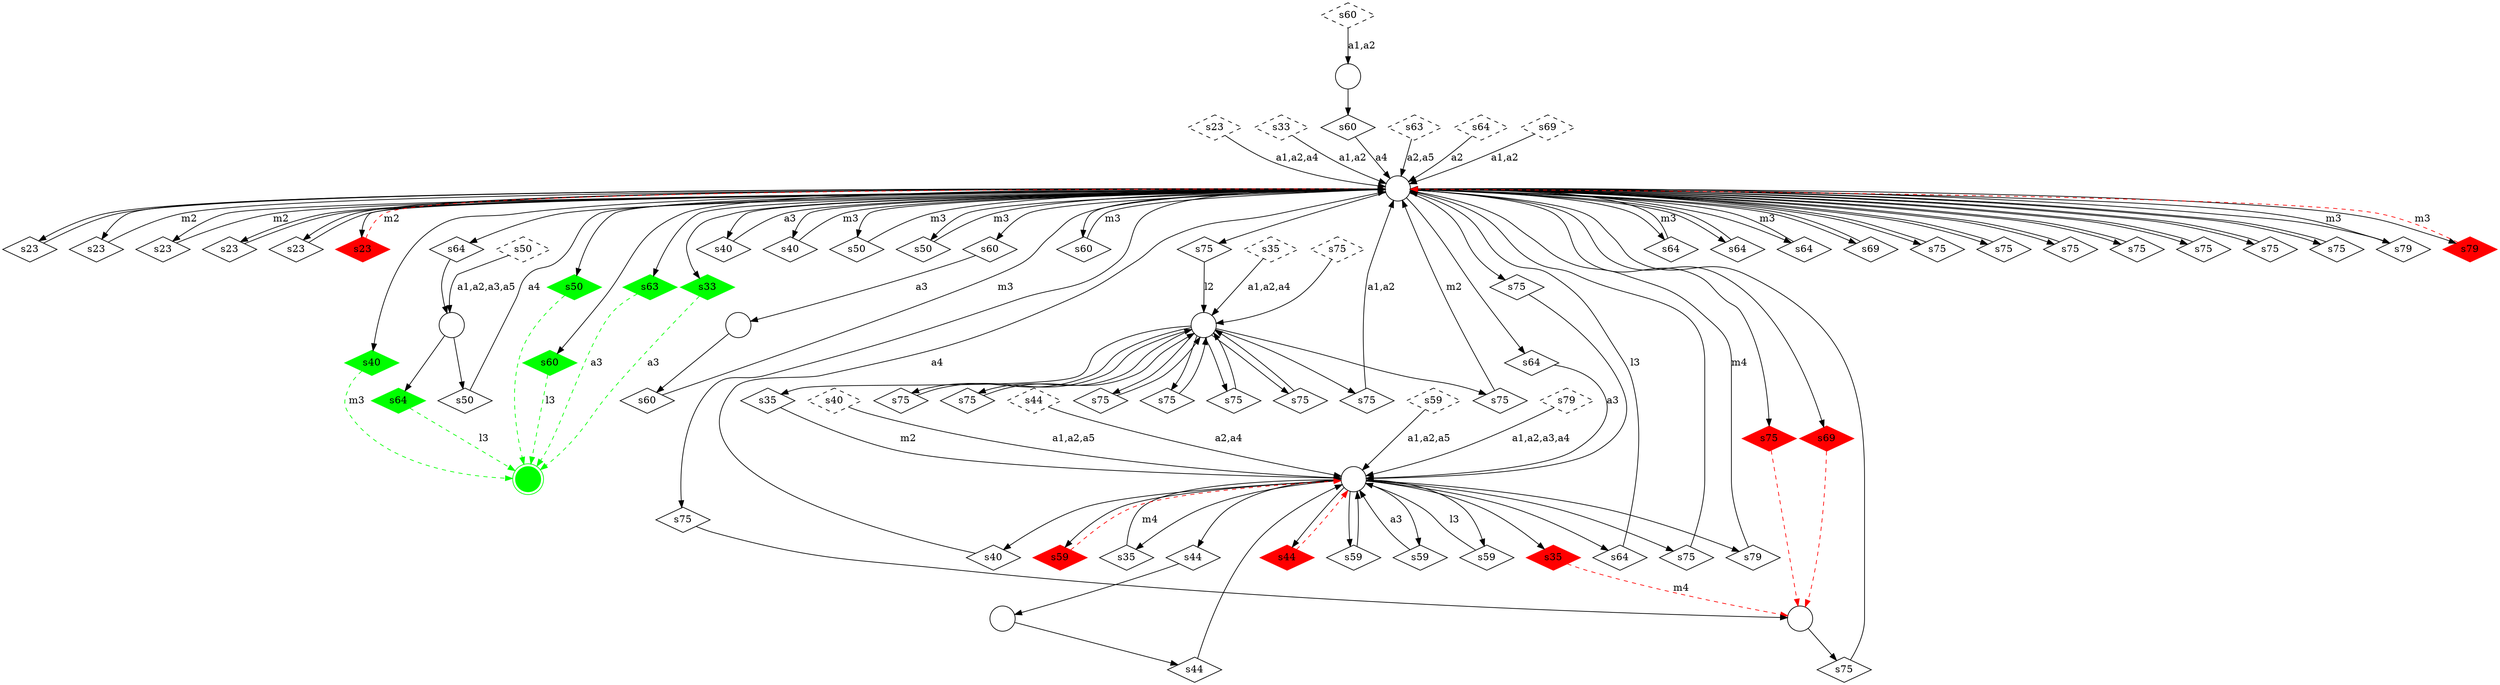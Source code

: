 digraph G {
  m1 [shape=circle,  label=""];
  m4 [shape=circle,  label=""];
  m3 [shape=circle,  label=""];
  m8 [shape=circle,  label=""];
  m5 [shape=circle,  label=""];
  m0 [shape=circle,  label=""];
  m6 [shape=circle,  label=""];
  m7 [shape=doublecircle, color = "green", style = "filled", label=""];
  m2 [shape=circle,  label=""];
  u_s23_0 [shape=diamond, style = "dashed", label="s23"];
  u_s23_1 [shape=diamond,  label="s23"];
  u_s23_2 [shape=diamond,  label="s23"];
  u_s23_3 [shape=diamond,  label="s23"];
  u_s23_4 [shape=diamond,  label="s23"];
  u_s23_5 [shape=diamond,  label="s23"];
  u_s23_6 [shape=diamond, color = "red", style = "filled", label="s23"];
  u_s33_0 [shape=diamond, style = "dashed", label="s33"];
  u_s33_1 [shape=diamond, color = "green", style = "filled", label="s33"];
  u_s35_0 [shape=diamond, style = "dashed", label="s35"];
  u_s35_1 [shape=diamond,  label="s35"];
  u_s35_2 [shape=diamond,  label="s35"];
  u_s35_3 [shape=diamond, color = "red", style = "filled", label="s35"];
  u_s40_0 [shape=diamond, style = "dashed", label="s40"];
  u_s40_1 [shape=diamond,  label="s40"];
  u_s40_2 [shape=diamond,  label="s40"];
  u_s40_3 [shape=diamond,  label="s40"];
  u_s40_4 [shape=diamond, color = "green", style = "filled", label="s40"];
  u_s44_0 [shape=diamond, style = "dashed", label="s44"];
  u_s44_1 [shape=diamond,  label="s44"];
  u_s44_2 [shape=diamond,  label="s44"];
  u_s44_3 [shape=diamond, color = "red", style = "filled", label="s44"];
  u_s50_0 [shape=diamond, style = "dashed", label="s50"];
  u_s50_1 [shape=diamond,  label="s50"];
  u_s50_2 [shape=diamond,  label="s50"];
  u_s50_3 [shape=diamond,  label="s50"];
  u_s50_4 [shape=diamond, color = "green", style = "filled", label="s50"];
  u_s59_0 [shape=diamond, style = "dashed", label="s59"];
  u_s59_1 [shape=diamond,  label="s59"];
  u_s59_2 [shape=diamond,  label="s59"];
  u_s59_3 [shape=diamond,  label="s59"];
  u_s59_4 [shape=diamond, color = "red", style = "filled", label="s59"];
  u_s60_0 [shape=diamond, style = "dashed", label="s60"];
  u_s60_1 [shape=diamond,  label="s60"];
  u_s60_2 [shape=diamond,  label="s60"];
  u_s60_3 [shape=diamond,  label="s60"];
  u_s60_4 [shape=diamond,  label="s60"];
  u_s60_5 [shape=diamond, color = "green", style = "filled", label="s60"];
  u_s63_0 [shape=diamond, style = "dashed", label="s63"];
  u_s63_1 [shape=diamond, color = "green", style = "filled", label="s63"];
  u_s64_0 [shape=diamond, style = "dashed", label="s64"];
  u_s64_1 [shape=diamond,  label="s64"];
  u_s64_2 [shape=diamond,  label="s64"];
  u_s64_3 [shape=diamond,  label="s64"];
  u_s64_4 [shape=diamond,  label="s64"];
  u_s64_5 [shape=diamond,  label="s64"];
  u_s64_6 [shape=diamond,  label="s64"];
  u_s64_7 [shape=diamond, color = "green", style = "filled", label="s64"];
  u_s69_0 [shape=diamond, style = "dashed", label="s69"];
  u_s69_1 [shape=diamond,  label="s69"];
  u_s69_2 [shape=diamond, color = "red", style = "filled", label="s69"];
  u_s75_0 [shape=diamond, style = "dashed", label="s75"];
  u_s75_1 [shape=diamond,  label="s75"];
  u_s75_2 [shape=diamond,  label="s75"];
  u_s75_3 [shape=diamond,  label="s75"];
  u_s75_4 [shape=diamond,  label="s75"];
  u_s75_5 [shape=diamond,  label="s75"];
  u_s75_6 [shape=diamond,  label="s75"];
  u_s75_7 [shape=diamond,  label="s75"];
  u_s75_8 [shape=diamond,  label="s75"];
  u_s75_9 [shape=diamond,  label="s75"];
  u_s75_10 [shape=diamond,  label="s75"];
  u_s75_11 [shape=diamond,  label="s75"];
  u_s75_12 [shape=diamond,  label="s75"];
  u_s75_13 [shape=diamond,  label="s75"];
  u_s75_14 [shape=diamond,  label="s75"];
  u_s75_15 [shape=diamond,  label="s75"];
  u_s75_16 [shape=diamond,  label="s75"];
  u_s75_17 [shape=diamond,  label="s75"];
  u_s75_18 [shape=diamond,  label="s75"];
  u_s75_19 [shape=diamond,  label="s75"];
  u_s75_20 [shape=diamond,  label="s75"];
  u_s75_21 [shape=diamond, color = "red", style = "filled", label="s75"];
  u_s79_0 [shape=diamond, style = "dashed", label="s79"];
  u_s79_1 [shape=diamond,  label="s79"];
  u_s79_2 [shape=diamond,  label="s79"];
  u_s79_3 [shape=diamond, color = "red", style = "filled", label="s79"];
  u_s23_0 -> m1 [label="a1,a2,a4" ];
  m1 -> u_s23_1 [label="" ];
  u_s23_1 -> m1 [label="" ];
  m1 -> u_s23_2 [label="" ];
  u_s23_2 -> m1 [label="m2" ];
  m1 -> u_s23_3 [label="" ];
  u_s23_3 -> m1 [label="m2" ];
  m1 -> u_s23_4 [label="" ];
  u_s23_4 -> m1 [label="" ];
  m1 -> u_s23_5 [label="" ];
  u_s23_5 -> m1 [label="" ];
  m1 -> u_s23_6 [label="" ];
  u_s23_6 -> m1 [label="m2" , color = "red", style = "dashed"];
  u_s33_0 -> m1 [label="a1,a2" ];
  m1 -> u_s33_1 [label="" ];
  u_s33_1 -> m7 [label="a3" , color = "green", style = "dashed"];
  u_s35_0 -> m8 [label="a1,a2,a4" ];
  m8 -> u_s35_1 [label="" ];
  u_s35_1 -> m3 [label="m2" ];
  m3 -> u_s35_2 [label="" ];
  u_s35_2 -> m3 [label="m4" ];
  m3 -> u_s35_3 [label="" ];
  u_s35_3 -> m5 [label="m4" , color = "red", style = "dashed"];
  u_s40_0 -> m3 [label="a1,a2,a5" ];
  m3 -> u_s40_1 [label="" ];
  u_s40_1 -> m1 [label="a4" ];
  m1 -> u_s40_2 [label="" ];
  u_s40_2 -> m1 [label="a3" ];
  m1 -> u_s40_3 [label="" ];
  u_s40_3 -> m1 [label="m3" ];
  m1 -> u_s40_4 [label="" ];
  u_s40_4 -> m7 [label="m3" , color = "green", style = "dashed"];
  u_s44_0 -> m3 [label="a2,a4" ];
  m3 -> u_s44_1 [label="" ];
  u_s44_1 -> m2 [label="" ];
  m2 -> u_s44_2 [label="" ];
  u_s44_2 -> m3 [label="" ];
  m3 -> u_s44_3 [label="" ];
  u_s44_3 -> m3 [label="" , color = "red", style = "dashed"];
  u_s50_0 -> m0 [label="a1,a2,a3,a5" ];
  m0 -> u_s50_1 [label="" ];
  u_s50_1 -> m1 [label="a4" ];
  m1 -> u_s50_2 [label="" ];
  u_s50_2 -> m1 [label="m3" ];
  m1 -> u_s50_3 [label="" ];
  u_s50_3 -> m1 [label="m3" ];
  m1 -> u_s50_4 [label="" ];
  u_s50_4 -> m7 [label="" , color = "green", style = "dashed"];
  u_s59_0 -> m3 [label="a1,a2,a5" ];
  m3 -> u_s59_1 [label="" ];
  u_s59_1 -> m3 [label="" ];
  m3 -> u_s59_2 [label="" ];
  u_s59_2 -> m3 [label="a3" ];
  m3 -> u_s59_3 [label="" ];
  u_s59_3 -> m3 [label="l3" ];
  m3 -> u_s59_4 [label="" ];
  u_s59_4 -> m3 [label="" , color = "red", style = "dashed"];
  u_s60_0 -> m4 [label="a1,a2" ];
  m4 -> u_s60_1 [label="" ];
  u_s60_1 -> m1 [label="a4" ];
  m1 -> u_s60_2 [label="" ];
  u_s60_2 -> m6 [label="a3" ];
  m6 -> u_s60_3 [label="" ];
  u_s60_3 -> m1 [label="m3" ];
  m1 -> u_s60_4 [label="" ];
  u_s60_4 -> m1 [label="m3" ];
  m1 -> u_s60_5 [label="" ];
  u_s60_5 -> m7 [label="l3" , color = "green", style = "dashed"];
  u_s63_0 -> m1 [label="a2,a5" ];
  m1 -> u_s63_1 [label="" ];
  u_s63_1 -> m7 [label="a3" , color = "green", style = "dashed"];
  u_s64_0 -> m1 [label="a2" ];
  m1 -> u_s64_1 [label="" ];
  u_s64_1 -> m3 [label="a3" ];
  m3 -> u_s64_2 [label="" ];
  u_s64_2 -> m1 [label="l3" ];
  m1 -> u_s64_3 [label="" ];
  u_s64_3 -> m1 [label="m3" ];
  m1 -> u_s64_4 [label="" ];
  u_s64_4 -> m1 [label="" ];
  m1 -> u_s64_5 [label="" ];
  u_s64_5 -> m1 [label="m3" ];
  m1 -> u_s64_6 [label="" ];
  u_s64_6 -> m0 [label="" ];
  m0 -> u_s64_7 [label="" ];
  u_s64_7 -> m7 [label="l3" , color = "green", style = "dashed"];
  u_s69_0 -> m1 [label="a1,a2" ];
  m1 -> u_s69_1 [label="" ];
  u_s69_1 -> m1 [label="" ];
  m1 -> u_s69_2 [label="" ];
  u_s69_2 -> m5 [label="" , color = "red", style = "dashed"];
  u_s75_0 -> m8 [label="" ];
  m8 -> u_s75_1 [label="" ];
  u_s75_1 -> m8 [label="" ];
  m8 -> u_s75_2 [label="" ];
  u_s75_2 -> m8 [label="" ];
  m8 -> u_s75_3 [label="" ];
  u_s75_3 -> m8 [label="" ];
  m8 -> u_s75_4 [label="" ];
  u_s75_4 -> m8 [label="" ];
  m8 -> u_s75_5 [label="" ];
  u_s75_5 -> m8 [label="" ];
  m8 -> u_s75_6 [label="" ];
  u_s75_6 -> m8 [label="" ];
  m8 -> u_s75_7 [label="" ];
  u_s75_7 -> m1 [label="a1,a2" ];
  m1 -> u_s75_8 [label="" ];
  u_s75_8 -> m8 [label="l2" ];
  m8 -> u_s75_9 [label="" ];
  u_s75_9 -> m1 [label="m2" ];
  m1 -> u_s75_10 [label="" ];
  u_s75_10 -> m3 [label="" ];
  m3 -> u_s75_11 [label="" ];
  u_s75_11 -> m1 [label="" ];
  m1 -> u_s75_12 [label="" ];
  u_s75_12 -> m5 [label="" ];
  m5 -> u_s75_13 [label="" ];
  u_s75_13 -> m1 [label="" ];
  m1 -> u_s75_14 [label="" ];
  u_s75_14 -> m1 [label="" ];
  m1 -> u_s75_15 [label="" ];
  u_s75_15 -> m1 [label="" ];
  m1 -> u_s75_16 [label="" ];
  u_s75_16 -> m1 [label="" ];
  m1 -> u_s75_17 [label="" ];
  u_s75_17 -> m1 [label="" ];
  m1 -> u_s75_18 [label="" ];
  u_s75_18 -> m1 [label="" ];
  m1 -> u_s75_19 [label="" ];
  u_s75_19 -> m1 [label="" ];
  m1 -> u_s75_20 [label="" ];
  u_s75_20 -> m1 [label="" ];
  m1 -> u_s75_21 [label="" ];
  u_s75_21 -> m5 [label="" , color = "red", style = "dashed"];
  u_s79_0 -> m3 [label="a1,a2,a3,a4" ];
  m3 -> u_s79_1 [label="" ];
  u_s79_1 -> m1 [label="m4" ];
  m1 -> u_s79_2 [label="" ];
  u_s79_2 -> m1 [label="m3" ];
  m1 -> u_s79_3 [label="" ];
  u_s79_3 -> m1 [label="m3" , color = "red", style = "dashed"];
}
